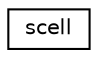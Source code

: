digraph "Graphical Class Hierarchy"
{
  edge [fontname="Helvetica",fontsize="10",labelfontname="Helvetica",labelfontsize="10"];
  node [fontname="Helvetica",fontsize="10",shape=record];
  rankdir="LR";
  Node1 [label="scell",height=0.2,width=0.4,color="black", fillcolor="white", style="filled",URL="$unionscell.html",tooltip="Union of a float and a sdword. "];
}

